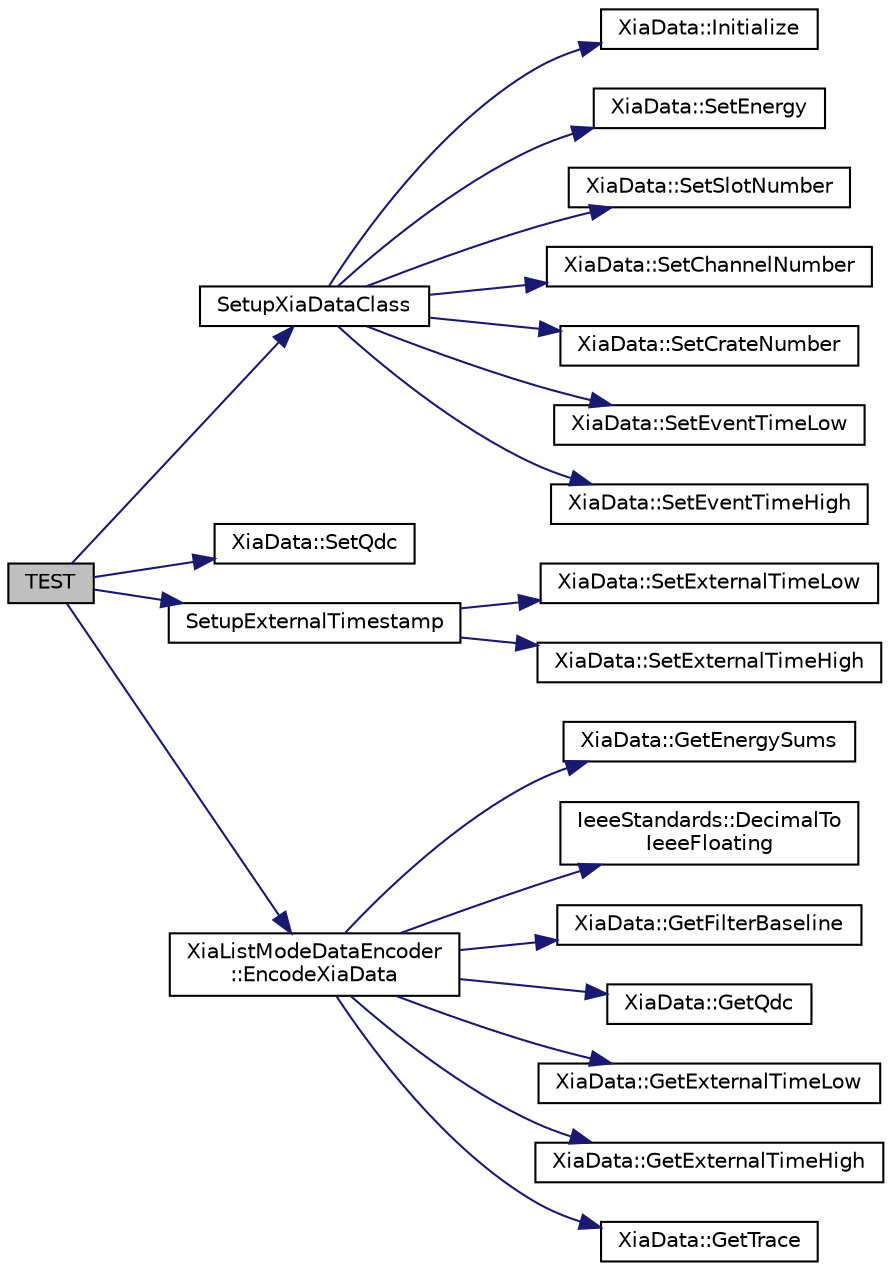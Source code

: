 digraph "TEST"
{
  edge [fontname="Helvetica",fontsize="10",labelfontname="Helvetica",labelfontsize="10"];
  node [fontname="Helvetica",fontsize="10",shape=record];
  rankdir="LR";
  Node1 [label="TEST",height=0.2,width=0.4,color="black", fillcolor="grey75", style="filled", fontcolor="black"];
  Node1 -> Node2 [color="midnightblue",fontsize="10",style="solid",fontname="Helvetica"];
  Node2 [label="SetupXiaDataClass",height=0.2,width=0.4,color="black", fillcolor="white", style="filled",URL="$d3/d66/unittest-_xia_list_mode_data_encoder_8cpp.html#a40acdc4640ed2248d22139fbfba265dd"];
  Node2 -> Node3 [color="midnightblue",fontsize="10",style="solid",fontname="Helvetica"];
  Node3 [label="XiaData::Initialize",height=0.2,width=0.4,color="black", fillcolor="white", style="filled",URL="$d2/ddd/class_xia_data.html#a4d60bfdab03855cc0b2a0a55e484bf88",tooltip="Initialize all variables and set them to some default values. "];
  Node2 -> Node4 [color="midnightblue",fontsize="10",style="solid",fontname="Helvetica"];
  Node4 [label="XiaData::SetEnergy",height=0.2,width=0.4,color="black", fillcolor="white", style="filled",URL="$d2/ddd/class_xia_data.html#aaf91ca7a3d8cc1eb54ab6eca795ffefe",tooltip="Sets the energy calculated on-board. "];
  Node2 -> Node5 [color="midnightblue",fontsize="10",style="solid",fontname="Helvetica"];
  Node5 [label="XiaData::SetSlotNumber",height=0.2,width=0.4,color="black", fillcolor="white", style="filled",URL="$d2/ddd/class_xia_data.html#ac962808325ff3dce7b47863d4f96624f",tooltip="Sets the slot number. "];
  Node2 -> Node6 [color="midnightblue",fontsize="10",style="solid",fontname="Helvetica"];
  Node6 [label="XiaData::SetChannelNumber",height=0.2,width=0.4,color="black", fillcolor="white", style="filled",URL="$d2/ddd/class_xia_data.html#a9c7fd2f8302abcaa614202087c33c4e0",tooltip="Sets the channel number. "];
  Node2 -> Node7 [color="midnightblue",fontsize="10",style="solid",fontname="Helvetica"];
  Node7 [label="XiaData::SetCrateNumber",height=0.2,width=0.4,color="black", fillcolor="white", style="filled",URL="$d2/ddd/class_xia_data.html#a8785811860905761ba919ae67487a394",tooltip="Sets the crate number. "];
  Node2 -> Node8 [color="midnightblue",fontsize="10",style="solid",fontname="Helvetica"];
  Node8 [label="XiaData::SetEventTimeLow",height=0.2,width=0.4,color="black", fillcolor="white", style="filled",URL="$d2/ddd/class_xia_data.html#ab1d2117cb57edc28c5fbcc172e6f6226",tooltip="Sets the lower 32 bits of the event time. "];
  Node2 -> Node9 [color="midnightblue",fontsize="10",style="solid",fontname="Helvetica"];
  Node9 [label="XiaData::SetEventTimeHigh",height=0.2,width=0.4,color="black", fillcolor="white", style="filled",URL="$d2/ddd/class_xia_data.html#a45331d8c7bdbf63d63ffea2ba63be992",tooltip="Sets the upper 16 bits of the event time. "];
  Node1 -> Node10 [color="midnightblue",fontsize="10",style="solid",fontname="Helvetica"];
  Node10 [label="XiaData::SetQdc",height=0.2,width=0.4,color="black", fillcolor="white", style="filled",URL="$d2/ddd/class_xia_data.html#ac68b617d4dfc56484670219f8cb2ef3f",tooltip="Sets the QDCs that were calculated on-board. "];
  Node1 -> Node11 [color="midnightblue",fontsize="10",style="solid",fontname="Helvetica"];
  Node11 [label="SetupExternalTimestamp",height=0.2,width=0.4,color="black", fillcolor="white", style="filled",URL="$d3/d66/unittest-_xia_list_mode_data_encoder_8cpp.html#a5822ccad04942e3f27022b461cb61aac"];
  Node11 -> Node12 [color="midnightblue",fontsize="10",style="solid",fontname="Helvetica"];
  Node12 [label="XiaData::SetExternalTimeLow",height=0.2,width=0.4,color="black", fillcolor="white", style="filled",URL="$d2/ddd/class_xia_data.html#a673d1a85a4a03615668e99da93e30db5",tooltip="Sets the lower 32 bits of the external event time. "];
  Node11 -> Node13 [color="midnightblue",fontsize="10",style="solid",fontname="Helvetica"];
  Node13 [label="XiaData::SetExternalTimeHigh",height=0.2,width=0.4,color="black", fillcolor="white", style="filled",URL="$d2/ddd/class_xia_data.html#a4dc1410b6214be80115181cedd88a044",tooltip="Sets the upper 16 bits of the external event time. "];
  Node1 -> Node14 [color="midnightblue",fontsize="10",style="solid",fontname="Helvetica"];
  Node14 [label="XiaListModeDataEncoder\l::EncodeXiaData",height=0.2,width=0.4,color="black", fillcolor="white", style="filled",URL="$df/d1a/class_xia_list_mode_data_encoder.html#a0dafae523646704e98a8217cf425ec2e"];
  Node14 -> Node15 [color="midnightblue",fontsize="10",style="solid",fontname="Helvetica"];
  Node15 [label="XiaData::GetEnergySums",height=0.2,width=0.4,color="black", fillcolor="white", style="filled",URL="$d2/ddd/class_xia_data.html#acdb12ff4d003a85ef15d579932271095"];
  Node14 -> Node16 [color="midnightblue",fontsize="10",style="solid",fontname="Helvetica"];
  Node16 [label="IeeeStandards::DecimalTo\lIeeeFloating",height=0.2,width=0.4,color="black", fillcolor="white", style="filled",URL="$d6/d23/namespace_ieee_standards.html#abaef6159408f93ef7a38eb2ac2f94a28"];
  Node14 -> Node17 [color="midnightblue",fontsize="10",style="solid",fontname="Helvetica"];
  Node17 [label="XiaData::GetFilterBaseline",height=0.2,width=0.4,color="black", fillcolor="white", style="filled",URL="$d2/ddd/class_xia_data.html#a14dc218717636bd6b1b4bfbf8e566cd1"];
  Node14 -> Node18 [color="midnightblue",fontsize="10",style="solid",fontname="Helvetica"];
  Node18 [label="XiaData::GetQdc",height=0.2,width=0.4,color="black", fillcolor="white", style="filled",URL="$d2/ddd/class_xia_data.html#a7b617d36e152efa74c4f657bc3848c81"];
  Node14 -> Node19 [color="midnightblue",fontsize="10",style="solid",fontname="Helvetica"];
  Node19 [label="XiaData::GetExternalTimeLow",height=0.2,width=0.4,color="black", fillcolor="white", style="filled",URL="$d2/ddd/class_xia_data.html#ac0a5410997d9b116ebae66651a3278c8"];
  Node14 -> Node20 [color="midnightblue",fontsize="10",style="solid",fontname="Helvetica"];
  Node20 [label="XiaData::GetExternalTimeHigh",height=0.2,width=0.4,color="black", fillcolor="white", style="filled",URL="$d2/ddd/class_xia_data.html#a7a35b41ce4920c43eaaa4ce1c46ffaac"];
  Node14 -> Node21 [color="midnightblue",fontsize="10",style="solid",fontname="Helvetica"];
  Node21 [label="XiaData::GetTrace",height=0.2,width=0.4,color="black", fillcolor="white", style="filled",URL="$d2/ddd/class_xia_data.html#a94d10f0eb065dd14032b8b666bfcf663"];
}

